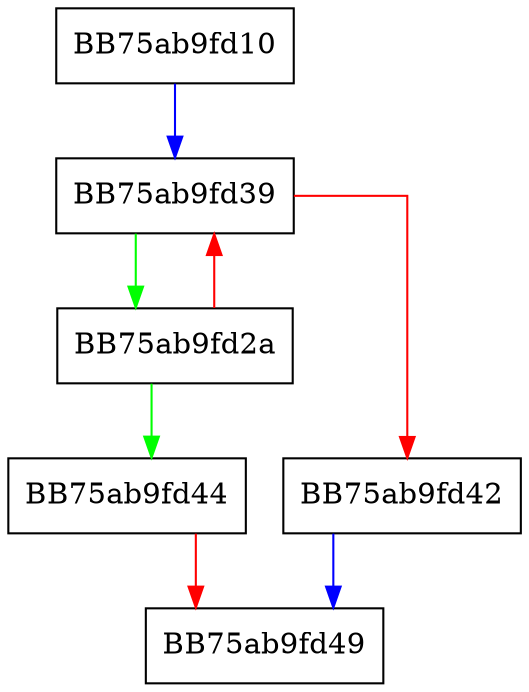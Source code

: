 digraph unwind_then {
  node [shape="box"];
  graph [splines=ortho];
  BB75ab9fd10 -> BB75ab9fd39 [color="blue"];
  BB75ab9fd2a -> BB75ab9fd44 [color="green"];
  BB75ab9fd2a -> BB75ab9fd39 [color="red"];
  BB75ab9fd39 -> BB75ab9fd2a [color="green"];
  BB75ab9fd39 -> BB75ab9fd42 [color="red"];
  BB75ab9fd42 -> BB75ab9fd49 [color="blue"];
  BB75ab9fd44 -> BB75ab9fd49 [color="red"];
}